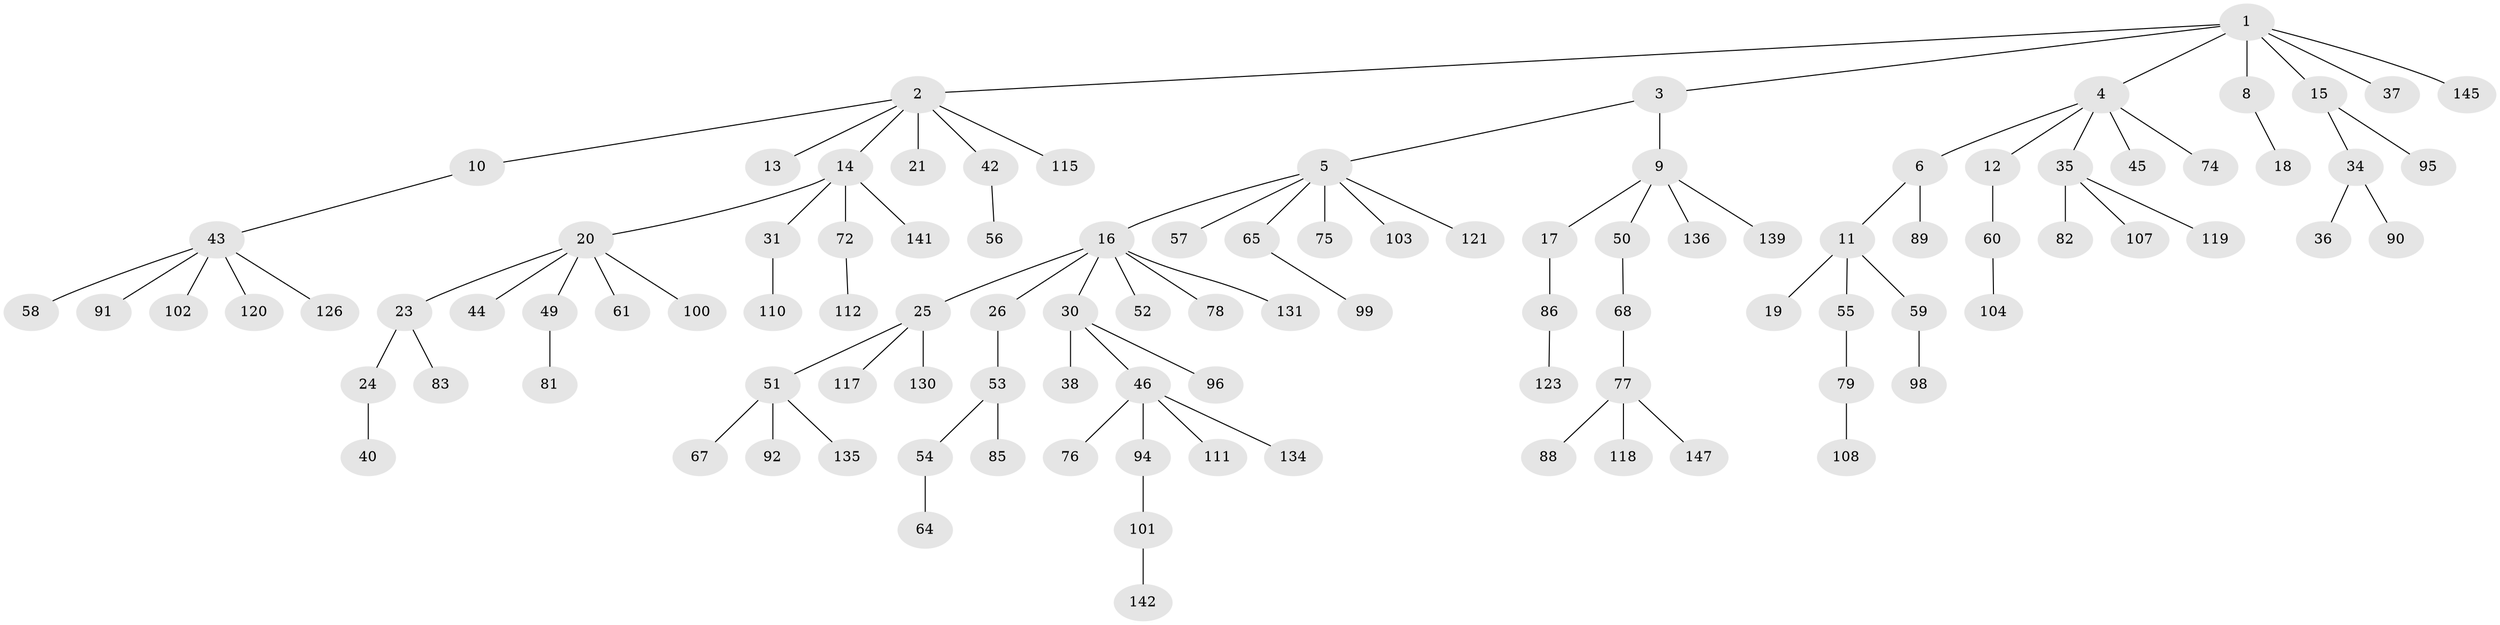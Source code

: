 // original degree distribution, {8: 0.006802721088435374, 6: 0.013605442176870748, 4: 0.05442176870748299, 7: 0.013605442176870748, 3: 0.09523809523809523, 2: 0.272108843537415, 5: 0.04081632653061224, 1: 0.5034013605442177}
// Generated by graph-tools (version 1.1) at 2025/11/02/27/25 16:11:26]
// undirected, 104 vertices, 103 edges
graph export_dot {
graph [start="1"]
  node [color=gray90,style=filled];
  1 [super="+71"];
  2 [super="+7"];
  3 [super="+63"];
  4 [super="+69"];
  5 [super="+39"];
  6 [super="+28"];
  8;
  9 [super="+97"];
  10;
  11 [super="+80"];
  12;
  13;
  14 [super="+137"];
  15;
  16 [super="+22"];
  17 [super="+47"];
  18;
  19;
  20 [super="+29"];
  21 [super="+41"];
  23 [super="+133"];
  24 [super="+33"];
  25 [super="+27"];
  26;
  30 [super="+32"];
  31;
  34 [super="+106"];
  35 [super="+48"];
  36;
  37 [super="+128"];
  38 [super="+140"];
  40;
  42 [super="+132"];
  43 [super="+73"];
  44;
  45;
  46 [super="+62"];
  49 [super="+70"];
  50;
  51 [super="+87"];
  52;
  53 [super="+109"];
  54;
  55;
  56;
  57 [super="+113"];
  58;
  59 [super="+66"];
  60 [super="+129"];
  61;
  64;
  65;
  67 [super="+84"];
  68;
  72;
  74;
  75 [super="+116"];
  76;
  77 [super="+144"];
  78 [super="+93"];
  79;
  81 [super="+143"];
  82 [super="+114"];
  83;
  85 [super="+138"];
  86;
  88;
  89;
  90;
  91;
  92 [super="+122"];
  94 [super="+124"];
  95 [super="+125"];
  96;
  98 [super="+105"];
  99;
  100;
  101;
  102;
  103;
  104;
  107;
  108;
  110;
  111;
  112;
  115;
  117;
  118 [super="+127"];
  119;
  120;
  121 [super="+146"];
  123;
  126;
  130;
  131;
  134;
  135;
  136;
  139;
  141;
  142;
  145;
  147;
  1 -- 2;
  1 -- 3;
  1 -- 4;
  1 -- 8;
  1 -- 15;
  1 -- 37;
  1 -- 145;
  2 -- 10;
  2 -- 13;
  2 -- 42;
  2 -- 115;
  2 -- 21;
  2 -- 14;
  3 -- 5;
  3 -- 9;
  4 -- 6;
  4 -- 12;
  4 -- 35;
  4 -- 45;
  4 -- 74;
  5 -- 16;
  5 -- 57;
  5 -- 75;
  5 -- 103;
  5 -- 121;
  5 -- 65;
  6 -- 11;
  6 -- 89;
  8 -- 18;
  9 -- 17;
  9 -- 50;
  9 -- 139;
  9 -- 136;
  10 -- 43;
  11 -- 19;
  11 -- 55;
  11 -- 59;
  12 -- 60;
  14 -- 20;
  14 -- 31;
  14 -- 72;
  14 -- 141;
  15 -- 34;
  15 -- 95;
  16 -- 25;
  16 -- 52;
  16 -- 131;
  16 -- 30;
  16 -- 26;
  16 -- 78;
  17 -- 86;
  20 -- 23;
  20 -- 49;
  20 -- 100;
  20 -- 44;
  20 -- 61;
  23 -- 24;
  23 -- 83;
  24 -- 40;
  25 -- 130;
  25 -- 51;
  25 -- 117;
  26 -- 53;
  30 -- 46;
  30 -- 38;
  30 -- 96;
  31 -- 110;
  34 -- 36;
  34 -- 90;
  35 -- 82;
  35 -- 107;
  35 -- 119;
  42 -- 56;
  43 -- 58;
  43 -- 91;
  43 -- 102;
  43 -- 120;
  43 -- 126;
  46 -- 94;
  46 -- 134;
  46 -- 76;
  46 -- 111;
  49 -- 81;
  50 -- 68;
  51 -- 67;
  51 -- 92;
  51 -- 135;
  53 -- 54;
  53 -- 85;
  54 -- 64;
  55 -- 79;
  59 -- 98;
  60 -- 104;
  65 -- 99;
  68 -- 77;
  72 -- 112;
  77 -- 88;
  77 -- 118;
  77 -- 147;
  79 -- 108;
  86 -- 123;
  94 -- 101;
  101 -- 142;
}
